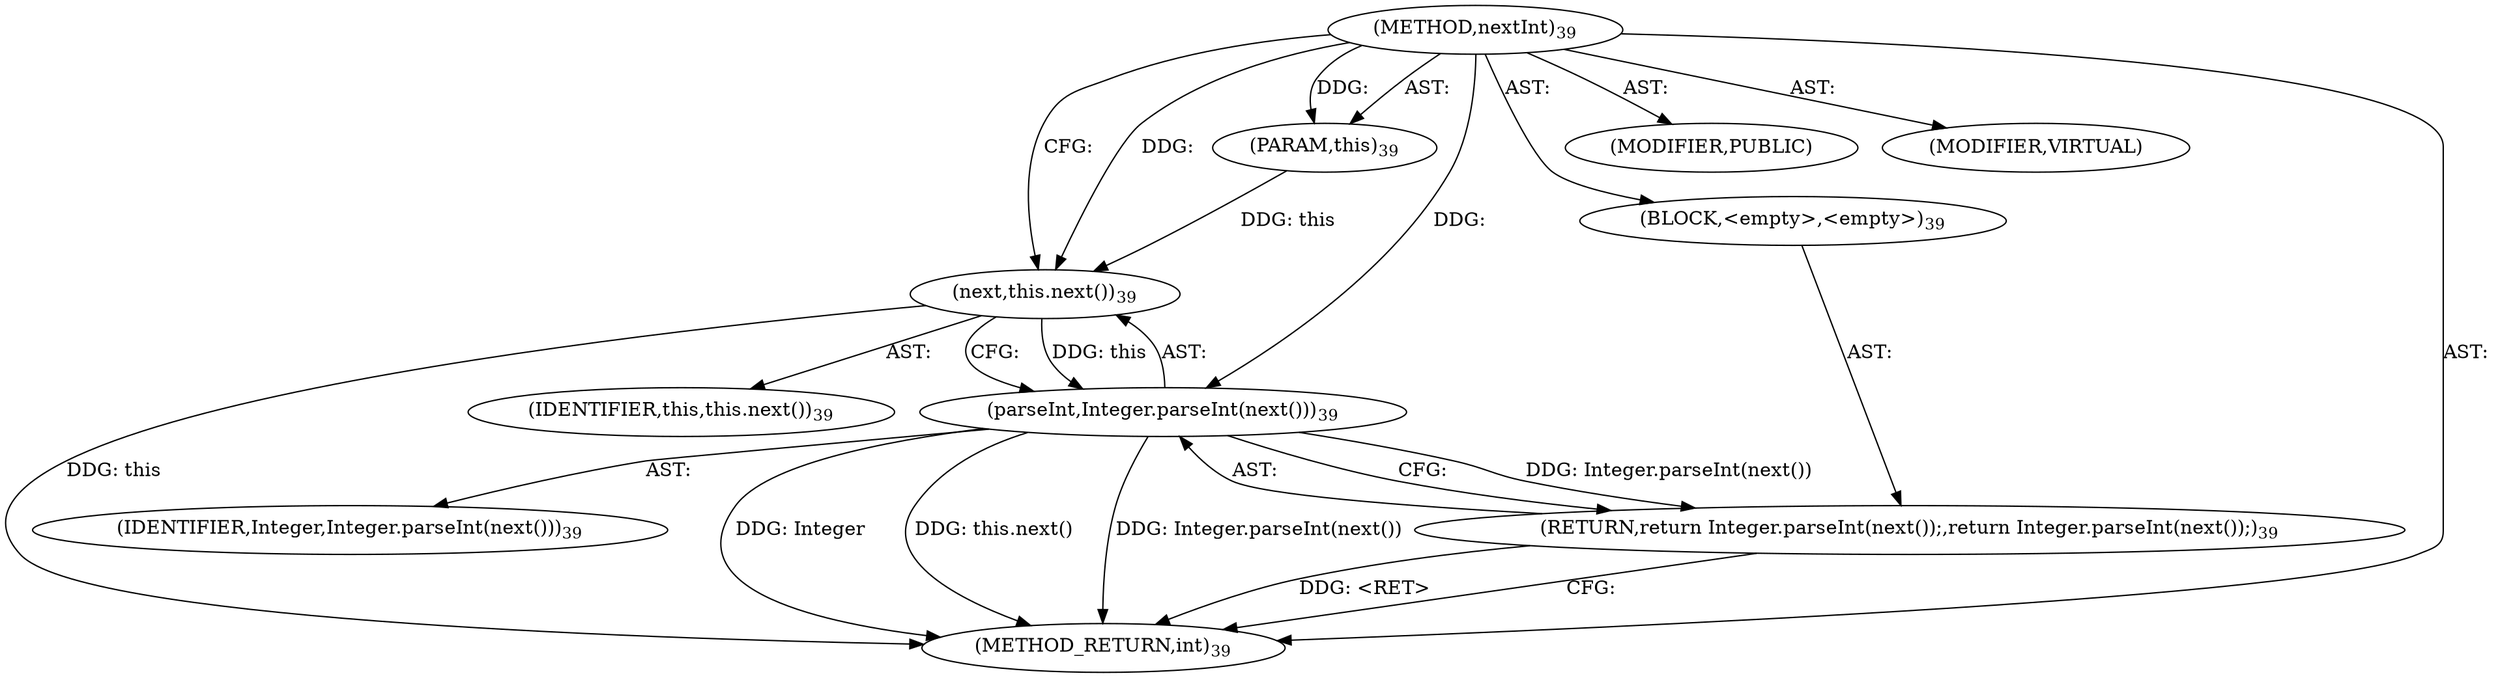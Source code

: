 digraph "nextInt" {  
"591" [label = <(METHOD,nextInt)<SUB>39</SUB>> ]
"38" [label = <(PARAM,this)<SUB>39</SUB>> ]
"592" [label = <(BLOCK,&lt;empty&gt;,&lt;empty&gt;)<SUB>39</SUB>> ]
"593" [label = <(RETURN,return Integer.parseInt(next());,return Integer.parseInt(next());)<SUB>39</SUB>> ]
"594" [label = <(parseInt,Integer.parseInt(next()))<SUB>39</SUB>> ]
"595" [label = <(IDENTIFIER,Integer,Integer.parseInt(next()))<SUB>39</SUB>> ]
"596" [label = <(next,this.next())<SUB>39</SUB>> ]
"37" [label = <(IDENTIFIER,this,this.next())<SUB>39</SUB>> ]
"597" [label = <(MODIFIER,PUBLIC)> ]
"598" [label = <(MODIFIER,VIRTUAL)> ]
"599" [label = <(METHOD_RETURN,int)<SUB>39</SUB>> ]
  "591" -> "38"  [ label = "AST: "] 
  "591" -> "592"  [ label = "AST: "] 
  "591" -> "597"  [ label = "AST: "] 
  "591" -> "598"  [ label = "AST: "] 
  "591" -> "599"  [ label = "AST: "] 
  "592" -> "593"  [ label = "AST: "] 
  "593" -> "594"  [ label = "AST: "] 
  "594" -> "595"  [ label = "AST: "] 
  "594" -> "596"  [ label = "AST: "] 
  "596" -> "37"  [ label = "AST: "] 
  "593" -> "599"  [ label = "CFG: "] 
  "594" -> "593"  [ label = "CFG: "] 
  "596" -> "594"  [ label = "CFG: "] 
  "591" -> "596"  [ label = "CFG: "] 
  "593" -> "599"  [ label = "DDG: &lt;RET&gt;"] 
  "594" -> "599"  [ label = "DDG: Integer"] 
  "596" -> "599"  [ label = "DDG: this"] 
  "594" -> "599"  [ label = "DDG: this.next()"] 
  "594" -> "599"  [ label = "DDG: Integer.parseInt(next())"] 
  "591" -> "38"  [ label = "DDG: "] 
  "594" -> "593"  [ label = "DDG: Integer.parseInt(next())"] 
  "591" -> "594"  [ label = "DDG: "] 
  "596" -> "594"  [ label = "DDG: this"] 
  "38" -> "596"  [ label = "DDG: this"] 
  "591" -> "596"  [ label = "DDG: "] 
}
